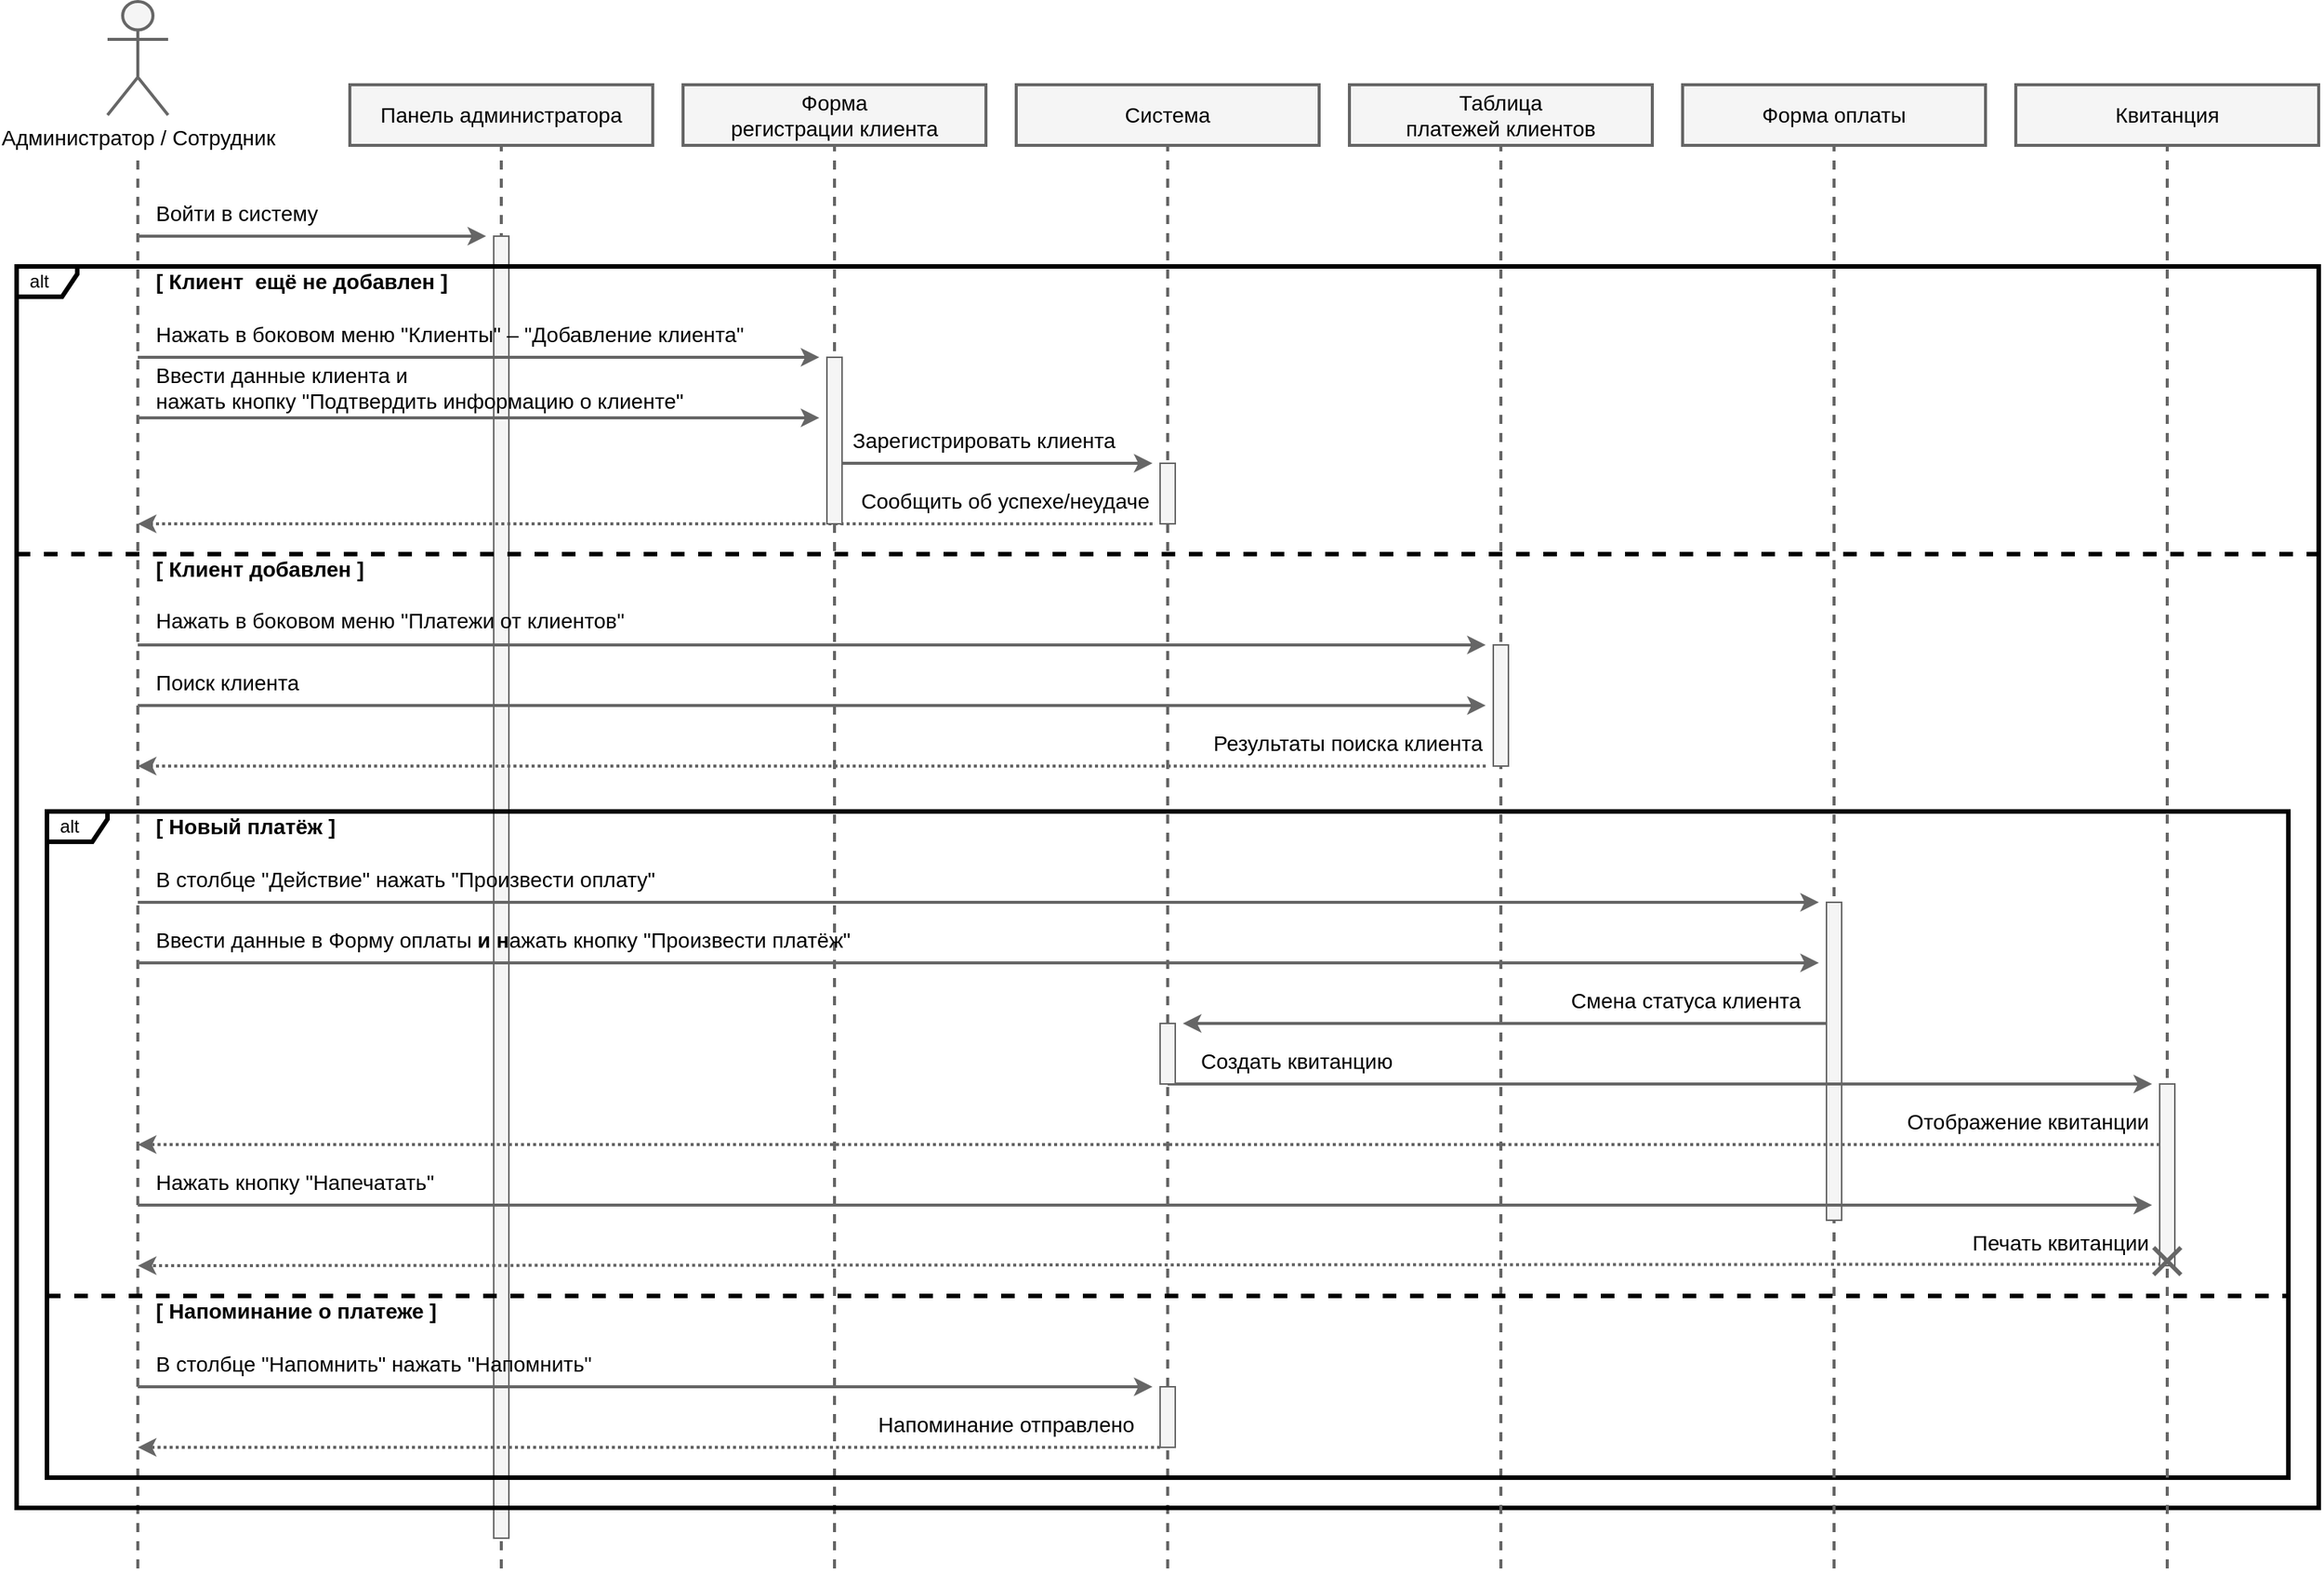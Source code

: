 <mxfile version="24.1.0" type="device">
  <diagram name="Диаграмма последовательности" id="Hu00vDbQBJiMVkQvlqTn">
    <mxGraphModel dx="1750" dy="1195" grid="1" gridSize="10" guides="1" tooltips="1" connect="1" arrows="1" fold="1" page="1" pageScale="1" pageWidth="1169" pageHeight="827" math="0" shadow="0">
      <root>
        <mxCell id="0" />
        <mxCell id="1" parent="0" />
        <mxCell id="FdM6LzHPZ8lNMNF223o6-10" value="" style="endArrow=none;html=1;rounded=0;entryX=0.5;entryY=1;entryDx=0;entryDy=0;dashed=1;strokeWidth=2;fillColor=#f5f5f5;strokeColor=#666666;movable=1;resizable=1;rotatable=1;deletable=1;editable=1;locked=0;connectable=1;" edge="1" parent="1" target="FdM6LzHPZ8lNMNF223o6-4">
          <mxGeometry width="50" height="50" relative="1" as="geometry">
            <mxPoint x="820" y="1040" as="sourcePoint" />
            <mxPoint x="720" y="150" as="targetPoint" />
          </mxGeometry>
        </mxCell>
        <mxCell id="FdM6LzHPZ8lNMNF223o6-9" value="" style="endArrow=none;html=1;rounded=0;entryX=0.5;entryY=1;entryDx=0;entryDy=0;dashed=1;strokeWidth=2;fillColor=#f5f5f5;strokeColor=#666666;movable=1;resizable=1;rotatable=1;deletable=1;editable=1;locked=0;connectable=1;" edge="1" parent="1" target="FdM6LzHPZ8lNMNF223o6-3">
          <mxGeometry width="50" height="50" relative="1" as="geometry">
            <mxPoint x="600" y="1040" as="sourcePoint" />
            <mxPoint x="595" y="120" as="targetPoint" />
          </mxGeometry>
        </mxCell>
        <mxCell id="FdM6LzHPZ8lNMNF223o6-6" value="" style="endArrow=none;html=1;rounded=0;entryX=0.5;entryY=1;entryDx=0;entryDy=0;dashed=1;strokeWidth=2;fillColor=#f5f5f5;strokeColor=#666666;" edge="1" parent="1" target="FdM6LzHPZ8lNMNF223o6-2">
          <mxGeometry width="50" height="50" relative="1" as="geometry">
            <mxPoint x="380" y="1040" as="sourcePoint" />
            <mxPoint x="590" y="350" as="targetPoint" />
          </mxGeometry>
        </mxCell>
        <mxCell id="FdM6LzHPZ8lNMNF223o6-22" value="" style="rounded=0;whiteSpace=wrap;html=1;fillColor=#f5f5f5;fontColor=#333333;strokeColor=#666666;movable=1;resizable=1;rotatable=1;deletable=1;editable=1;locked=0;connectable=1;" vertex="1" parent="1">
          <mxGeometry x="375" y="160" width="10" height="860" as="geometry" />
        </mxCell>
        <mxCell id="FdM6LzHPZ8lNMNF223o6-1" value="&lt;font style=&quot;font-size: 14px;&quot;&gt;Администратор / Сотрудник&lt;/font&gt;" style="shape=umlActor;verticalLabelPosition=bottom;verticalAlign=top;html=1;outlineConnect=0;strokeWidth=2;fillColor=#f5f5f5;fontColor=#000000;strokeColor=#666666;" vertex="1" parent="1">
          <mxGeometry x="120" y="5" width="40" height="75" as="geometry" />
        </mxCell>
        <mxCell id="FdM6LzHPZ8lNMNF223o6-2" value="Панель администратора" style="rounded=0;whiteSpace=wrap;html=1;fontSize=14;fillColor=#f5f5f5;fontColor=#000000;strokeColor=#666666;strokeWidth=2;" vertex="1" parent="1">
          <mxGeometry x="280" y="60" width="200" height="40" as="geometry" />
        </mxCell>
        <mxCell id="FdM6LzHPZ8lNMNF223o6-3" value="Форма&lt;div&gt;регистрации клиента&lt;/div&gt;" style="rounded=0;whiteSpace=wrap;html=1;fontSize=14;fillColor=#f5f5f5;fontColor=#000000;strokeColor=#666666;strokeWidth=2;" vertex="1" parent="1">
          <mxGeometry x="500" y="60" width="200" height="40" as="geometry" />
        </mxCell>
        <mxCell id="FdM6LzHPZ8lNMNF223o6-4" value="Система" style="rounded=0;whiteSpace=wrap;html=1;fontSize=14;fillColor=#f5f5f5;fontColor=#000000;strokeColor=#666666;strokeWidth=2;" vertex="1" parent="1">
          <mxGeometry x="720" y="60" width="200" height="40" as="geometry" />
        </mxCell>
        <mxCell id="FdM6LzHPZ8lNMNF223o6-11" value="" style="endArrow=none;html=1;rounded=0;dashed=1;strokeWidth=2;fillColor=#f5f5f5;strokeColor=#666666;" edge="1" parent="1">
          <mxGeometry width="50" height="50" relative="1" as="geometry">
            <mxPoint x="140" y="1040" as="sourcePoint" />
            <mxPoint x="140" y="110" as="targetPoint" />
          </mxGeometry>
        </mxCell>
        <mxCell id="FdM6LzHPZ8lNMNF223o6-13" value="" style="endArrow=classic;html=1;rounded=0;strokeWidth=2;fillColor=#f5f5f5;strokeColor=#666666;fontColor=#000000;" edge="1" parent="1">
          <mxGeometry width="50" height="50" relative="1" as="geometry">
            <mxPoint x="140" y="160" as="sourcePoint" />
            <mxPoint x="370" y="160" as="targetPoint" />
          </mxGeometry>
        </mxCell>
        <mxCell id="FdM6LzHPZ8lNMNF223o6-14" value="Войти в систему" style="text;html=1;align=left;verticalAlign=middle;whiteSpace=wrap;rounded=0;fontColor=#000000;fontSize=14;" vertex="1" parent="1">
          <mxGeometry x="150" y="130" width="130" height="30" as="geometry" />
        </mxCell>
        <mxCell id="FdM6LzHPZ8lNMNF223o6-15" value="&amp;nbsp; alt" style="shape=umlFrame;whiteSpace=wrap;html=1;pointerEvents=0;strokeWidth=3;width=40;height=20;align=left;movable=0;resizable=0;rotatable=0;deletable=0;editable=0;locked=1;connectable=0;" vertex="1" parent="1">
          <mxGeometry x="60" y="180" width="1520" height="820" as="geometry" />
        </mxCell>
        <mxCell id="FdM6LzHPZ8lNMNF223o6-17" value="[ Клиент&amp;nbsp; ещё не добавлен ]" style="text;html=1;align=left;verticalAlign=middle;whiteSpace=wrap;rounded=0;fontColor=#000000;fontSize=14;fontStyle=1" vertex="1" parent="1">
          <mxGeometry x="150" y="180" width="220" height="20" as="geometry" />
        </mxCell>
        <mxCell id="FdM6LzHPZ8lNMNF223o6-18" value="" style="endArrow=classic;html=1;rounded=0;strokeWidth=2;fillColor=#f5f5f5;strokeColor=#666666;fontColor=#000000;" edge="1" parent="1">
          <mxGeometry width="50" height="50" relative="1" as="geometry">
            <mxPoint x="140" y="240" as="sourcePoint" />
            <mxPoint x="590" y="240" as="targetPoint" />
          </mxGeometry>
        </mxCell>
        <mxCell id="FdM6LzHPZ8lNMNF223o6-19" value="&lt;span style=&quot;text-align: center;&quot;&gt;Нажать в боковом меню&amp;nbsp;&lt;/span&gt;&lt;span style=&quot;text-align: center; background-color: initial;&quot;&gt;&quot;Клиенты&quot;&amp;nbsp;– &quot;Добавление клиента&quot;&lt;/span&gt;" style="text;html=1;align=left;verticalAlign=middle;whiteSpace=wrap;rounded=0;fontColor=#000000;fontSize=14;" vertex="1" parent="1">
          <mxGeometry x="150" y="210" width="410" height="30" as="geometry" />
        </mxCell>
        <mxCell id="FdM6LzHPZ8lNMNF223o6-20" value="" style="endArrow=classic;html=1;rounded=0;strokeWidth=2;fillColor=#f5f5f5;strokeColor=#666666;fontColor=#000000;" edge="1" parent="1">
          <mxGeometry width="50" height="50" relative="1" as="geometry">
            <mxPoint x="140" y="280" as="sourcePoint" />
            <mxPoint x="590" y="280" as="targetPoint" />
          </mxGeometry>
        </mxCell>
        <mxCell id="FdM6LzHPZ8lNMNF223o6-21" value="&lt;span style=&quot;text-align: center;&quot;&gt;Ввести данные&amp;nbsp;&lt;/span&gt;&lt;span style=&quot;text-align: center; background-color: initial;&quot;&gt;клиента и&lt;/span&gt;&lt;div&gt;&lt;span style=&quot;text-align: center; background-color: initial;&quot;&gt;н&lt;/span&gt;&lt;span style=&quot;text-align: center;&quot;&gt;ажать кнопку&amp;nbsp;&lt;/span&gt;&lt;span style=&quot;text-align: center; background-color: initial;&quot;&gt;&quot;Подтвердить&amp;nbsp;&lt;/span&gt;&lt;span style=&quot;background-color: initial; text-align: center;&quot;&gt;информацию о клиенте&quot;&lt;/span&gt;&lt;/div&gt;" style="text;html=1;align=left;verticalAlign=middle;whiteSpace=wrap;rounded=0;fontColor=#000000;fontSize=14;" vertex="1" parent="1">
          <mxGeometry x="150" y="240" width="410" height="40" as="geometry" />
        </mxCell>
        <mxCell id="FdM6LzHPZ8lNMNF223o6-28" value="" style="endArrow=classic;html=1;rounded=0;strokeWidth=2;fillColor=#f5f5f5;strokeColor=#666666;fontColor=#000000;" edge="1" parent="1">
          <mxGeometry width="50" height="50" relative="1" as="geometry">
            <mxPoint x="605" y="310" as="sourcePoint" />
            <mxPoint x="810" y="310" as="targetPoint" />
          </mxGeometry>
        </mxCell>
        <mxCell id="FdM6LzHPZ8lNMNF223o6-30" value="Зарегистрировать клиента" style="text;html=1;align=left;verticalAlign=middle;whiteSpace=wrap;rounded=0;fontColor=#000000;fontSize=14;" vertex="1" parent="1">
          <mxGeometry x="610" y="280" width="200" height="30" as="geometry" />
        </mxCell>
        <mxCell id="FdM6LzHPZ8lNMNF223o6-32" value="" style="endArrow=classic;html=1;rounded=0;strokeWidth=2;fillColor=#f5f5f5;strokeColor=#666666;fontColor=#000000;dashed=1;dashPattern=1 1;" edge="1" parent="1">
          <mxGeometry width="50" height="50" relative="1" as="geometry">
            <mxPoint x="810" y="350" as="sourcePoint" />
            <mxPoint x="140" y="350" as="targetPoint" />
          </mxGeometry>
        </mxCell>
        <mxCell id="FdM6LzHPZ8lNMNF223o6-33" value="Сообщить об успехе/неудаче" style="text;html=1;align=right;verticalAlign=middle;whiteSpace=wrap;rounded=0;fontColor=#000000;fontSize=14;" vertex="1" parent="1">
          <mxGeometry x="610" y="320" width="200" height="30" as="geometry" />
        </mxCell>
        <mxCell id="FdM6LzHPZ8lNMNF223o6-23" value="" style="rounded=0;whiteSpace=wrap;html=1;fillColor=#f5f5f5;fontColor=#333333;strokeColor=#666666;movable=1;resizable=1;rotatable=1;deletable=1;editable=1;locked=0;connectable=1;" vertex="1" parent="1">
          <mxGeometry x="595" y="240" width="10" height="110" as="geometry" />
        </mxCell>
        <mxCell id="FdM6LzHPZ8lNMNF223o6-27" value="" style="rounded=0;whiteSpace=wrap;html=1;fillColor=#f5f5f5;fontColor=#333333;strokeColor=#666666;movable=1;resizable=1;rotatable=1;deletable=1;editable=1;locked=0;connectable=1;" vertex="1" parent="1">
          <mxGeometry x="815" y="310" width="10" height="40" as="geometry" />
        </mxCell>
        <mxCell id="FdM6LzHPZ8lNMNF223o6-34" value="" style="endArrow=none;dashed=1;html=1;rounded=0;strokeWidth=3;movable=0;resizable=0;rotatable=0;deletable=0;editable=0;locked=1;connectable=0;startArrow=none;startFill=0;" edge="1" parent="1">
          <mxGeometry width="50" height="50" relative="1" as="geometry">
            <mxPoint x="60" y="370" as="sourcePoint" />
            <mxPoint x="1580" y="370" as="targetPoint" />
          </mxGeometry>
        </mxCell>
        <mxCell id="FdM6LzHPZ8lNMNF223o6-35" value="[ Клиент добавлен ]" style="text;html=1;align=left;verticalAlign=middle;whiteSpace=wrap;rounded=0;fontColor=#000000;fontSize=14;fontStyle=1" vertex="1" parent="1">
          <mxGeometry x="150" y="370" width="220" height="20" as="geometry" />
        </mxCell>
        <mxCell id="FdM6LzHPZ8lNMNF223o6-36" value="" style="endArrow=classic;html=1;rounded=0;strokeWidth=2;fillColor=#f5f5f5;strokeColor=#666666;fontColor=#000000;" edge="1" parent="1">
          <mxGeometry width="50" height="50" relative="1" as="geometry">
            <mxPoint x="140" y="430" as="sourcePoint" />
            <mxPoint x="1030" y="430" as="targetPoint" />
          </mxGeometry>
        </mxCell>
        <mxCell id="FdM6LzHPZ8lNMNF223o6-37" value="" style="endArrow=none;html=1;rounded=0;entryX=0.5;entryY=1;entryDx=0;entryDy=0;dashed=1;strokeWidth=2;fillColor=#f5f5f5;strokeColor=#666666;movable=1;resizable=1;rotatable=1;deletable=1;editable=1;locked=0;connectable=1;" edge="1" parent="1" target="FdM6LzHPZ8lNMNF223o6-38">
          <mxGeometry width="50" height="50" relative="1" as="geometry">
            <mxPoint x="1040" y="1040" as="sourcePoint" />
            <mxPoint x="940" y="150" as="targetPoint" />
          </mxGeometry>
        </mxCell>
        <mxCell id="FdM6LzHPZ8lNMNF223o6-38" value="Таблица&lt;div&gt;платежей клиентов&lt;/div&gt;" style="rounded=0;whiteSpace=wrap;html=1;fontSize=14;fillColor=#f5f5f5;fontColor=#000000;strokeColor=#666666;strokeWidth=2;" vertex="1" parent="1">
          <mxGeometry x="940" y="60" width="200" height="40" as="geometry" />
        </mxCell>
        <mxCell id="FdM6LzHPZ8lNMNF223o6-43" value="&lt;span style=&quot;text-align: center;&quot;&gt;Нажать в боковом меню&amp;nbsp;&lt;/span&gt;&lt;span style=&quot;text-align: center; background-color: initial;&quot;&gt;&quot;Платежи от клиентов&quot;&lt;/span&gt;" style="text;html=1;align=left;verticalAlign=middle;whiteSpace=wrap;rounded=0;fontColor=#000000;fontSize=14;" vertex="1" parent="1">
          <mxGeometry x="150" y="399" width="330" height="30" as="geometry" />
        </mxCell>
        <mxCell id="FdM6LzHPZ8lNMNF223o6-44" value="" style="endArrow=classic;html=1;rounded=0;strokeWidth=2;fillColor=#f5f5f5;strokeColor=#666666;fontColor=#000000;" edge="1" parent="1">
          <mxGeometry width="50" height="50" relative="1" as="geometry">
            <mxPoint x="140" y="470" as="sourcePoint" />
            <mxPoint x="1030" y="470" as="targetPoint" />
          </mxGeometry>
        </mxCell>
        <mxCell id="FdM6LzHPZ8lNMNF223o6-45" value="&lt;span style=&quot;text-align: center;&quot;&gt;Поиск клиента&lt;/span&gt;" style="text;html=1;align=left;verticalAlign=middle;whiteSpace=wrap;rounded=0;fontColor=#000000;fontSize=14;" vertex="1" parent="1">
          <mxGeometry x="150" y="440" width="140" height="30" as="geometry" />
        </mxCell>
        <mxCell id="FdM6LzHPZ8lNMNF223o6-46" value="" style="endArrow=classic;html=1;rounded=0;strokeWidth=2;fillColor=#f5f5f5;strokeColor=#666666;fontColor=#000000;dashed=1;dashPattern=1 1;" edge="1" parent="1">
          <mxGeometry width="50" height="50" relative="1" as="geometry">
            <mxPoint x="1030" y="510" as="sourcePoint" />
            <mxPoint x="140" y="510" as="targetPoint" />
          </mxGeometry>
        </mxCell>
        <mxCell id="FdM6LzHPZ8lNMNF223o6-47" value="&lt;span style=&quot;&quot;&gt;Результаты поиска клиента&lt;/span&gt;" style="text;html=1;align=right;verticalAlign=middle;whiteSpace=wrap;rounded=0;fontColor=#000000;fontSize=14;" vertex="1" parent="1">
          <mxGeometry x="840" y="480" width="190" height="30" as="geometry" />
        </mxCell>
        <mxCell id="FdM6LzHPZ8lNMNF223o6-48" value="&amp;nbsp; alt" style="shape=umlFrame;whiteSpace=wrap;html=1;pointerEvents=0;strokeWidth=3;width=40;height=20;align=left;movable=0;resizable=0;rotatable=0;deletable=0;editable=0;locked=1;connectable=0;" vertex="1" parent="1">
          <mxGeometry x="80" y="540" width="1480" height="440" as="geometry" />
        </mxCell>
        <mxCell id="FdM6LzHPZ8lNMNF223o6-49" value="[ Новый платёж ]" style="text;html=1;align=left;verticalAlign=middle;whiteSpace=wrap;rounded=0;fontColor=#000000;fontSize=14;fontStyle=1" vertex="1" parent="1">
          <mxGeometry x="150" y="540" width="220" height="20" as="geometry" />
        </mxCell>
        <mxCell id="FdM6LzHPZ8lNMNF223o6-50" value="" style="endArrow=none;html=1;rounded=0;entryX=0.5;entryY=1;entryDx=0;entryDy=0;dashed=1;strokeWidth=2;fillColor=#f5f5f5;strokeColor=#666666;movable=1;resizable=1;rotatable=1;deletable=1;editable=1;locked=0;connectable=1;" edge="1" parent="1" target="FdM6LzHPZ8lNMNF223o6-51">
          <mxGeometry width="50" height="50" relative="1" as="geometry">
            <mxPoint x="1260" y="1040" as="sourcePoint" />
            <mxPoint x="1160" y="150" as="targetPoint" />
          </mxGeometry>
        </mxCell>
        <mxCell id="FdM6LzHPZ8lNMNF223o6-51" value="Форма оплаты" style="rounded=0;whiteSpace=wrap;html=1;fontSize=14;fillColor=#f5f5f5;fontColor=#000000;strokeColor=#666666;strokeWidth=2;movable=1;resizable=1;rotatable=1;deletable=1;editable=1;locked=0;connectable=1;" vertex="1" parent="1">
          <mxGeometry x="1160" y="60" width="200" height="40" as="geometry" />
        </mxCell>
        <mxCell id="FdM6LzHPZ8lNMNF223o6-52" value="" style="rounded=0;whiteSpace=wrap;html=1;fillColor=#f5f5f5;fontColor=#333333;strokeColor=#666666;movable=1;resizable=1;rotatable=1;deletable=1;editable=1;locked=0;connectable=1;" vertex="1" parent="1">
          <mxGeometry x="1255" y="600" width="10" height="210" as="geometry" />
        </mxCell>
        <mxCell id="FdM6LzHPZ8lNMNF223o6-54" value="" style="endArrow=classic;html=1;rounded=0;strokeWidth=2;fillColor=#f5f5f5;strokeColor=#666666;fontColor=#000000;" edge="1" parent="1">
          <mxGeometry width="50" height="50" relative="1" as="geometry">
            <mxPoint x="140" y="600" as="sourcePoint" />
            <mxPoint x="1250" y="600" as="targetPoint" />
          </mxGeometry>
        </mxCell>
        <mxCell id="FdM6LzHPZ8lNMNF223o6-58" value="&lt;span style=&quot;text-align: center;&quot;&gt;В столбце &quot;Действие&quot;&amp;nbsp;&lt;/span&gt;&lt;span style=&quot;text-align: center; background-color: initial;&quot;&gt;нажать &quot;Произвести оплату&quot;&lt;/span&gt;" style="text;html=1;align=left;verticalAlign=middle;whiteSpace=wrap;rounded=0;fontColor=#000000;fontSize=14;" vertex="1" parent="1">
          <mxGeometry x="150" y="570" width="350" height="30" as="geometry" />
        </mxCell>
        <mxCell id="FdM6LzHPZ8lNMNF223o6-59" value="" style="endArrow=classic;html=1;rounded=0;strokeWidth=2;fillColor=#f5f5f5;strokeColor=#666666;fontColor=#000000;" edge="1" parent="1">
          <mxGeometry width="50" height="50" relative="1" as="geometry">
            <mxPoint x="140" y="640" as="sourcePoint" />
            <mxPoint x="1250" y="640" as="targetPoint" />
          </mxGeometry>
        </mxCell>
        <mxCell id="FdM6LzHPZ8lNMNF223o6-60" value="&lt;span style=&quot;text-align: center;&quot;&gt;Ввести данные в Форму оплаты &lt;b&gt;и н&lt;/b&gt;&lt;/span&gt;&lt;span style=&quot;text-align: center;&quot;&gt;ажать кнопку &quot;Произвести платёж&quot;&lt;/span&gt;" style="text;html=1;align=left;verticalAlign=middle;whiteSpace=wrap;rounded=0;fontColor=#000000;fontSize=14;" vertex="1" parent="1">
          <mxGeometry x="150" y="610" width="1060" height="30" as="geometry" />
        </mxCell>
        <mxCell id="FdM6LzHPZ8lNMNF223o6-61" value="" style="endArrow=classic;html=1;rounded=0;strokeWidth=2;fillColor=#f5f5f5;strokeColor=#666666;fontColor=#000000;" edge="1" parent="1">
          <mxGeometry width="50" height="50" relative="1" as="geometry">
            <mxPoint x="1255" y="680" as="sourcePoint" />
            <mxPoint x="830" y="680" as="targetPoint" />
          </mxGeometry>
        </mxCell>
        <mxCell id="FdM6LzHPZ8lNMNF223o6-62" value="&lt;span style=&quot;&quot;&gt;Смена статуса клиента&lt;/span&gt;" style="text;html=1;align=right;verticalAlign=middle;whiteSpace=wrap;rounded=0;fontColor=#000000;fontSize=14;" vertex="1" parent="1">
          <mxGeometry x="1050" y="650" width="190" height="30" as="geometry" />
        </mxCell>
        <mxCell id="FdM6LzHPZ8lNMNF223o6-63" value="" style="endArrow=none;html=1;rounded=0;entryX=0.5;entryY=1;entryDx=0;entryDy=0;dashed=1;strokeWidth=2;fillColor=#f5f5f5;strokeColor=#666666;movable=1;resizable=1;rotatable=1;deletable=1;editable=1;locked=0;connectable=1;" edge="1" parent="1" target="FdM6LzHPZ8lNMNF223o6-64">
          <mxGeometry width="50" height="50" relative="1" as="geometry">
            <mxPoint x="1480" y="1040" as="sourcePoint" />
            <mxPoint x="1380" y="150" as="targetPoint" />
          </mxGeometry>
        </mxCell>
        <mxCell id="FdM6LzHPZ8lNMNF223o6-64" value="Квитанция" style="rounded=0;whiteSpace=wrap;html=1;fontSize=14;fillColor=#f5f5f5;fontColor=#000000;strokeColor=#666666;strokeWidth=2;movable=1;resizable=1;rotatable=1;deletable=1;editable=1;locked=0;connectable=1;" vertex="1" parent="1">
          <mxGeometry x="1380" y="60" width="200" height="40" as="geometry" />
        </mxCell>
        <mxCell id="FdM6LzHPZ8lNMNF223o6-66" value="" style="endArrow=classic;html=1;rounded=0;strokeWidth=2;fillColor=#f5f5f5;strokeColor=#666666;fontColor=#000000;" edge="1" parent="1">
          <mxGeometry width="50" height="50" relative="1" as="geometry">
            <mxPoint x="820" y="720" as="sourcePoint" />
            <mxPoint x="1470" y="720" as="targetPoint" />
          </mxGeometry>
        </mxCell>
        <mxCell id="FdM6LzHPZ8lNMNF223o6-67" value="&lt;span style=&quot;&quot;&gt;Создать квитанцию&lt;/span&gt;" style="text;html=1;align=left;verticalAlign=middle;whiteSpace=wrap;rounded=0;fontColor=#000000;fontSize=14;" vertex="1" parent="1">
          <mxGeometry x="840" y="690" width="190" height="30" as="geometry" />
        </mxCell>
        <mxCell id="FdM6LzHPZ8lNMNF223o6-69" value="" style="endArrow=classic;html=1;rounded=0;strokeWidth=2;fillColor=#f5f5f5;strokeColor=#666666;fontColor=#000000;dashed=1;dashPattern=1 1;" edge="1" parent="1">
          <mxGeometry width="50" height="50" relative="1" as="geometry">
            <mxPoint x="1475" y="760" as="sourcePoint" />
            <mxPoint x="140" y="760" as="targetPoint" />
          </mxGeometry>
        </mxCell>
        <mxCell id="FdM6LzHPZ8lNMNF223o6-70" value="&lt;span style=&quot;&quot;&gt;Отображение квитанции&lt;/span&gt;" style="text;html=1;align=right;verticalAlign=middle;whiteSpace=wrap;rounded=0;fontColor=#000000;fontSize=14;" vertex="1" parent="1">
          <mxGeometry x="1280" y="730" width="190" height="30" as="geometry" />
        </mxCell>
        <mxCell id="FdM6LzHPZ8lNMNF223o6-71" value="" style="endArrow=classic;html=1;rounded=0;strokeWidth=2;fillColor=#f5f5f5;strokeColor=#666666;fontColor=#000000;" edge="1" parent="1">
          <mxGeometry width="50" height="50" relative="1" as="geometry">
            <mxPoint x="140" y="800" as="sourcePoint" />
            <mxPoint x="1470" y="800" as="targetPoint" />
          </mxGeometry>
        </mxCell>
        <mxCell id="FdM6LzHPZ8lNMNF223o6-72" value="&lt;span style=&quot;text-align: center;&quot;&gt;Нажать кнопку &quot;Напечатать&quot;&lt;/span&gt;" style="text;html=1;align=left;verticalAlign=middle;whiteSpace=wrap;rounded=0;fontColor=#000000;fontSize=14;" vertex="1" parent="1">
          <mxGeometry x="150" y="770" width="210" height="30" as="geometry" />
        </mxCell>
        <mxCell id="FdM6LzHPZ8lNMNF223o6-73" value="" style="endArrow=classic;html=1;rounded=0;strokeWidth=2;fillColor=#f5f5f5;strokeColor=#666666;fontColor=#000000;dashed=1;dashPattern=1 1;" edge="1" parent="1">
          <mxGeometry width="50" height="50" relative="1" as="geometry">
            <mxPoint x="1480" y="839" as="sourcePoint" />
            <mxPoint x="140" y="840" as="targetPoint" />
          </mxGeometry>
        </mxCell>
        <mxCell id="FdM6LzHPZ8lNMNF223o6-74" value="&lt;span style=&quot;&quot;&gt;Печать квитанции&lt;/span&gt;" style="text;html=1;align=right;verticalAlign=middle;whiteSpace=wrap;rounded=0;fontColor=#000000;fontSize=14;" vertex="1" parent="1">
          <mxGeometry x="1280" y="810" width="190" height="30" as="geometry" />
        </mxCell>
        <mxCell id="FdM6LzHPZ8lNMNF223o6-65" value="" style="rounded=0;whiteSpace=wrap;html=1;fillColor=#f5f5f5;fontColor=#333333;strokeColor=#666666;movable=1;resizable=1;rotatable=1;deletable=1;editable=1;locked=0;connectable=1;" vertex="1" parent="1">
          <mxGeometry x="1475" y="720" width="10" height="120" as="geometry" />
        </mxCell>
        <mxCell id="FdM6LzHPZ8lNMNF223o6-75" value="" style="rounded=0;whiteSpace=wrap;html=1;fillColor=#f5f5f5;fontColor=#333333;strokeColor=#666666;movable=1;resizable=1;rotatable=1;deletable=1;editable=1;locked=0;connectable=1;" vertex="1" parent="1">
          <mxGeometry x="815" y="680" width="10" height="40" as="geometry" />
        </mxCell>
        <mxCell id="FdM6LzHPZ8lNMNF223o6-39" value="" style="rounded=0;whiteSpace=wrap;html=1;fillColor=#f5f5f5;fontColor=#333333;strokeColor=#666666;movable=1;resizable=1;rotatable=1;deletable=1;editable=1;locked=0;connectable=1;" vertex="1" parent="1">
          <mxGeometry x="1035" y="430" width="10" height="80" as="geometry" />
        </mxCell>
        <mxCell id="FdM6LzHPZ8lNMNF223o6-77" value="" style="endArrow=none;dashed=1;html=1;rounded=0;strokeWidth=3;movable=0;resizable=0;rotatable=0;deletable=0;editable=0;locked=1;connectable=0;startArrow=none;startFill=0;" edge="1" parent="1">
          <mxGeometry width="50" height="50" relative="1" as="geometry">
            <mxPoint x="80" y="860" as="sourcePoint" />
            <mxPoint x="1560" y="860" as="targetPoint" />
          </mxGeometry>
        </mxCell>
        <mxCell id="FdM6LzHPZ8lNMNF223o6-78" value="[ Напоминание о платеже ]" style="text;html=1;align=left;verticalAlign=middle;whiteSpace=wrap;rounded=0;fontColor=#000000;fontSize=14;fontStyle=1" vertex="1" parent="1">
          <mxGeometry x="150" y="860" width="220" height="20" as="geometry" />
        </mxCell>
        <mxCell id="FdM6LzHPZ8lNMNF223o6-79" value="" style="shape=mxgraph.mockup.markup.redX;fillColor=#666666;html=1;shadow=0;whiteSpace=wrap;strokeColor=none;fontColor=#333333;" vertex="1" parent="1">
          <mxGeometry x="1470" y="827" width="20" height="20" as="geometry" />
        </mxCell>
        <mxCell id="FdM6LzHPZ8lNMNF223o6-80" value="" style="endArrow=classic;html=1;rounded=0;strokeWidth=2;fillColor=#f5f5f5;strokeColor=#666666;fontColor=#000000;" edge="1" parent="1">
          <mxGeometry width="50" height="50" relative="1" as="geometry">
            <mxPoint x="140" y="920" as="sourcePoint" />
            <mxPoint x="810" y="920" as="targetPoint" />
          </mxGeometry>
        </mxCell>
        <mxCell id="FdM6LzHPZ8lNMNF223o6-81" value="&lt;span style=&quot;text-align: center;&quot;&gt;В столбце &quot;Напомнить&quot;&amp;nbsp;&lt;/span&gt;&lt;span style=&quot;text-align: center; background-color: initial;&quot;&gt;нажать &quot;Напомнить&quot;&lt;/span&gt;" style="text;html=1;align=left;verticalAlign=middle;whiteSpace=wrap;rounded=0;fontColor=#000000;fontSize=14;" vertex="1" parent="1">
          <mxGeometry x="150" y="890" width="330" height="30" as="geometry" />
        </mxCell>
        <mxCell id="FdM6LzHPZ8lNMNF223o6-82" value="" style="rounded=0;whiteSpace=wrap;html=1;fillColor=#f5f5f5;fontColor=#333333;strokeColor=#666666;movable=1;resizable=1;rotatable=1;deletable=1;editable=1;locked=0;connectable=1;" vertex="1" parent="1">
          <mxGeometry x="815" y="920" width="10" height="40" as="geometry" />
        </mxCell>
        <mxCell id="FdM6LzHPZ8lNMNF223o6-83" value="" style="endArrow=classic;html=1;rounded=0;strokeWidth=2;fillColor=#f5f5f5;strokeColor=#666666;fontColor=#000000;dashed=1;dashPattern=1 1;exitX=0;exitY=1;exitDx=0;exitDy=0;" edge="1" parent="1" source="FdM6LzHPZ8lNMNF223o6-82">
          <mxGeometry width="50" height="50" relative="1" as="geometry">
            <mxPoint x="1485" y="770" as="sourcePoint" />
            <mxPoint x="140" y="960" as="targetPoint" />
          </mxGeometry>
        </mxCell>
        <mxCell id="FdM6LzHPZ8lNMNF223o6-84" value="Напоминание отправлено" style="text;html=1;align=right;verticalAlign=middle;whiteSpace=wrap;rounded=0;fontColor=#000000;fontSize=14;" vertex="1" parent="1">
          <mxGeometry x="470" y="930" width="330" height="30" as="geometry" />
        </mxCell>
      </root>
    </mxGraphModel>
  </diagram>
</mxfile>

